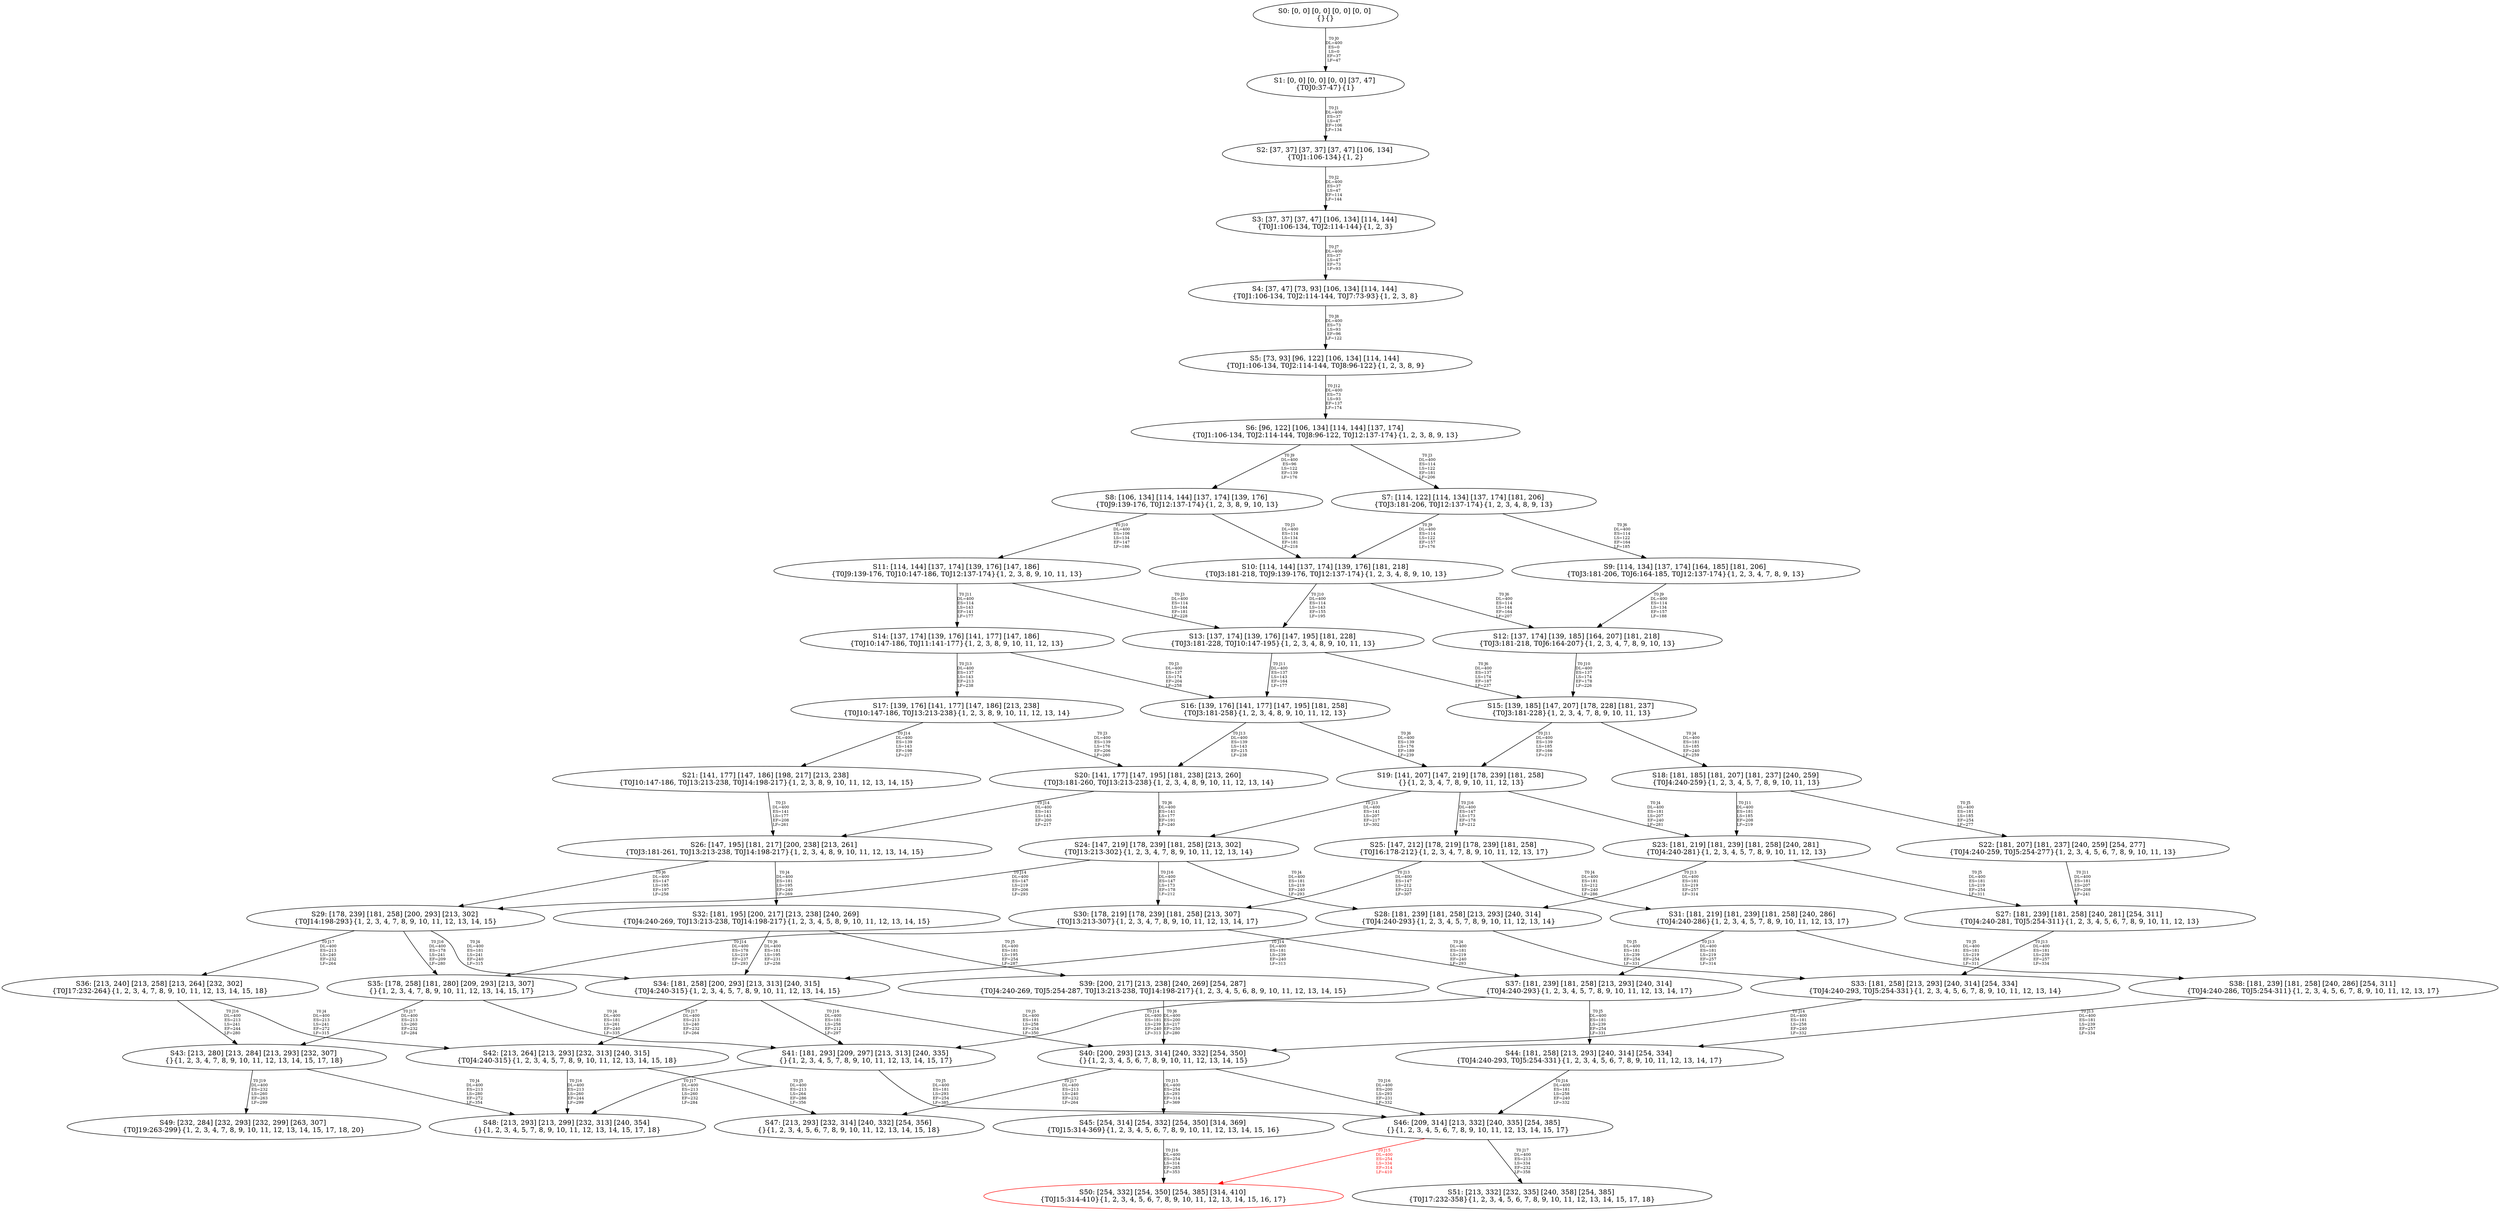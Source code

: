 digraph {
	S0[label="S0: [0, 0] [0, 0] [0, 0] [0, 0] \n{}{}"];
	S1[label="S1: [0, 0] [0, 0] [0, 0] [37, 47] \n{T0J0:37-47}{1}"];
	S2[label="S2: [37, 37] [37, 37] [37, 47] [106, 134] \n{T0J1:106-134}{1, 2}"];
	S3[label="S3: [37, 37] [37, 47] [106, 134] [114, 144] \n{T0J1:106-134, T0J2:114-144}{1, 2, 3}"];
	S4[label="S4: [37, 47] [73, 93] [106, 134] [114, 144] \n{T0J1:106-134, T0J2:114-144, T0J7:73-93}{1, 2, 3, 8}"];
	S5[label="S5: [73, 93] [96, 122] [106, 134] [114, 144] \n{T0J1:106-134, T0J2:114-144, T0J8:96-122}{1, 2, 3, 8, 9}"];
	S6[label="S6: [96, 122] [106, 134] [114, 144] [137, 174] \n{T0J1:106-134, T0J2:114-144, T0J8:96-122, T0J12:137-174}{1, 2, 3, 8, 9, 13}"];
	S7[label="S7: [114, 122] [114, 134] [137, 174] [181, 206] \n{T0J3:181-206, T0J12:137-174}{1, 2, 3, 4, 8, 9, 13}"];
	S8[label="S8: [106, 134] [114, 144] [137, 174] [139, 176] \n{T0J9:139-176, T0J12:137-174}{1, 2, 3, 8, 9, 10, 13}"];
	S9[label="S9: [114, 134] [137, 174] [164, 185] [181, 206] \n{T0J3:181-206, T0J6:164-185, T0J12:137-174}{1, 2, 3, 4, 7, 8, 9, 13}"];
	S10[label="S10: [114, 144] [137, 174] [139, 176] [181, 218] \n{T0J3:181-218, T0J9:139-176, T0J12:137-174}{1, 2, 3, 4, 8, 9, 10, 13}"];
	S11[label="S11: [114, 144] [137, 174] [139, 176] [147, 186] \n{T0J9:139-176, T0J10:147-186, T0J12:137-174}{1, 2, 3, 8, 9, 10, 11, 13}"];
	S12[label="S12: [137, 174] [139, 185] [164, 207] [181, 218] \n{T0J3:181-218, T0J6:164-207}{1, 2, 3, 4, 7, 8, 9, 10, 13}"];
	S13[label="S13: [137, 174] [139, 176] [147, 195] [181, 228] \n{T0J3:181-228, T0J10:147-195}{1, 2, 3, 4, 8, 9, 10, 11, 13}"];
	S14[label="S14: [137, 174] [139, 176] [141, 177] [147, 186] \n{T0J10:147-186, T0J11:141-177}{1, 2, 3, 8, 9, 10, 11, 12, 13}"];
	S15[label="S15: [139, 185] [147, 207] [178, 228] [181, 237] \n{T0J3:181-228}{1, 2, 3, 4, 7, 8, 9, 10, 11, 13}"];
	S16[label="S16: [139, 176] [141, 177] [147, 195] [181, 258] \n{T0J3:181-258}{1, 2, 3, 4, 8, 9, 10, 11, 12, 13}"];
	S17[label="S17: [139, 176] [141, 177] [147, 186] [213, 238] \n{T0J10:147-186, T0J13:213-238}{1, 2, 3, 8, 9, 10, 11, 12, 13, 14}"];
	S18[label="S18: [181, 185] [181, 207] [181, 237] [240, 259] \n{T0J4:240-259}{1, 2, 3, 4, 5, 7, 8, 9, 10, 11, 13}"];
	S19[label="S19: [141, 207] [147, 219] [178, 239] [181, 258] \n{}{1, 2, 3, 4, 7, 8, 9, 10, 11, 12, 13}"];
	S20[label="S20: [141, 177] [147, 195] [181, 238] [213, 260] \n{T0J3:181-260, T0J13:213-238}{1, 2, 3, 4, 8, 9, 10, 11, 12, 13, 14}"];
	S21[label="S21: [141, 177] [147, 186] [198, 217] [213, 238] \n{T0J10:147-186, T0J13:213-238, T0J14:198-217}{1, 2, 3, 8, 9, 10, 11, 12, 13, 14, 15}"];
	S22[label="S22: [181, 207] [181, 237] [240, 259] [254, 277] \n{T0J4:240-259, T0J5:254-277}{1, 2, 3, 4, 5, 6, 7, 8, 9, 10, 11, 13}"];
	S23[label="S23: [181, 219] [181, 239] [181, 258] [240, 281] \n{T0J4:240-281}{1, 2, 3, 4, 5, 7, 8, 9, 10, 11, 12, 13}"];
	S24[label="S24: [147, 219] [178, 239] [181, 258] [213, 302] \n{T0J13:213-302}{1, 2, 3, 4, 7, 8, 9, 10, 11, 12, 13, 14}"];
	S25[label="S25: [147, 212] [178, 219] [178, 239] [181, 258] \n{T0J16:178-212}{1, 2, 3, 4, 7, 8, 9, 10, 11, 12, 13, 17}"];
	S26[label="S26: [147, 195] [181, 217] [200, 238] [213, 261] \n{T0J3:181-261, T0J13:213-238, T0J14:198-217}{1, 2, 3, 4, 8, 9, 10, 11, 12, 13, 14, 15}"];
	S27[label="S27: [181, 239] [181, 258] [240, 281] [254, 311] \n{T0J4:240-281, T0J5:254-311}{1, 2, 3, 4, 5, 6, 7, 8, 9, 10, 11, 12, 13}"];
	S28[label="S28: [181, 239] [181, 258] [213, 293] [240, 314] \n{T0J4:240-293}{1, 2, 3, 4, 5, 7, 8, 9, 10, 11, 12, 13, 14}"];
	S29[label="S29: [178, 239] [181, 258] [200, 293] [213, 302] \n{T0J14:198-293}{1, 2, 3, 4, 7, 8, 9, 10, 11, 12, 13, 14, 15}"];
	S30[label="S30: [178, 219] [178, 239] [181, 258] [213, 307] \n{T0J13:213-307}{1, 2, 3, 4, 7, 8, 9, 10, 11, 12, 13, 14, 17}"];
	S31[label="S31: [181, 219] [181, 239] [181, 258] [240, 286] \n{T0J4:240-286}{1, 2, 3, 4, 5, 7, 8, 9, 10, 11, 12, 13, 17}"];
	S32[label="S32: [181, 195] [200, 217] [213, 238] [240, 269] \n{T0J4:240-269, T0J13:213-238, T0J14:198-217}{1, 2, 3, 4, 5, 8, 9, 10, 11, 12, 13, 14, 15}"];
	S33[label="S33: [181, 258] [213, 293] [240, 314] [254, 334] \n{T0J4:240-293, T0J5:254-331}{1, 2, 3, 4, 5, 6, 7, 8, 9, 10, 11, 12, 13, 14}"];
	S34[label="S34: [181, 258] [200, 293] [213, 313] [240, 315] \n{T0J4:240-315}{1, 2, 3, 4, 5, 7, 8, 9, 10, 11, 12, 13, 14, 15}"];
	S35[label="S35: [178, 258] [181, 280] [209, 293] [213, 307] \n{}{1, 2, 3, 4, 7, 8, 9, 10, 11, 12, 13, 14, 15, 17}"];
	S36[label="S36: [213, 240] [213, 258] [213, 264] [232, 302] \n{T0J17:232-264}{1, 2, 3, 4, 7, 8, 9, 10, 11, 12, 13, 14, 15, 18}"];
	S37[label="S37: [181, 239] [181, 258] [213, 293] [240, 314] \n{T0J4:240-293}{1, 2, 3, 4, 5, 7, 8, 9, 10, 11, 12, 13, 14, 17}"];
	S38[label="S38: [181, 239] [181, 258] [240, 286] [254, 311] \n{T0J4:240-286, T0J5:254-311}{1, 2, 3, 4, 5, 6, 7, 8, 9, 10, 11, 12, 13, 17}"];
	S39[label="S39: [200, 217] [213, 238] [240, 269] [254, 287] \n{T0J4:240-269, T0J5:254-287, T0J13:213-238, T0J14:198-217}{1, 2, 3, 4, 5, 6, 8, 9, 10, 11, 12, 13, 14, 15}"];
	S40[label="S40: [200, 293] [213, 314] [240, 332] [254, 350] \n{}{1, 2, 3, 4, 5, 6, 7, 8, 9, 10, 11, 12, 13, 14, 15}"];
	S41[label="S41: [181, 293] [209, 297] [213, 313] [240, 335] \n{}{1, 2, 3, 4, 5, 7, 8, 9, 10, 11, 12, 13, 14, 15, 17}"];
	S42[label="S42: [213, 264] [213, 293] [232, 313] [240, 315] \n{T0J4:240-315}{1, 2, 3, 4, 5, 7, 8, 9, 10, 11, 12, 13, 14, 15, 18}"];
	S43[label="S43: [213, 280] [213, 284] [213, 293] [232, 307] \n{}{1, 2, 3, 4, 7, 8, 9, 10, 11, 12, 13, 14, 15, 17, 18}"];
	S44[label="S44: [181, 258] [213, 293] [240, 314] [254, 334] \n{T0J4:240-293, T0J5:254-331}{1, 2, 3, 4, 5, 6, 7, 8, 9, 10, 11, 12, 13, 14, 17}"];
	S45[label="S45: [254, 314] [254, 332] [254, 350] [314, 369] \n{T0J15:314-369}{1, 2, 3, 4, 5, 6, 7, 8, 9, 10, 11, 12, 13, 14, 15, 16}"];
	S46[label="S46: [209, 314] [213, 332] [240, 335] [254, 385] \n{}{1, 2, 3, 4, 5, 6, 7, 8, 9, 10, 11, 12, 13, 14, 15, 17}"];
	S47[label="S47: [213, 293] [232, 314] [240, 332] [254, 356] \n{}{1, 2, 3, 4, 5, 6, 7, 8, 9, 10, 11, 12, 13, 14, 15, 18}"];
	S48[label="S48: [213, 293] [213, 299] [232, 313] [240, 354] \n{}{1, 2, 3, 4, 5, 7, 8, 9, 10, 11, 12, 13, 14, 15, 17, 18}"];
	S49[label="S49: [232, 284] [232, 293] [232, 299] [263, 307] \n{T0J19:263-299}{1, 2, 3, 4, 7, 8, 9, 10, 11, 12, 13, 14, 15, 17, 18, 20}"];
	S50[label="S50: [254, 332] [254, 350] [254, 385] [314, 410] \n{T0J15:314-410}{1, 2, 3, 4, 5, 6, 7, 8, 9, 10, 11, 12, 13, 14, 15, 16, 17}"];
	S51[label="S51: [213, 332] [232, 335] [240, 358] [254, 385] \n{T0J17:232-358}{1, 2, 3, 4, 5, 6, 7, 8, 9, 10, 11, 12, 13, 14, 15, 17, 18}"];
	S0 -> S1[label="T0 J0\nDL=400\nES=0\nLS=0\nEF=37\nLF=47",fontsize=8];
	S1 -> S2[label="T0 J1\nDL=400\nES=37\nLS=47\nEF=106\nLF=134",fontsize=8];
	S2 -> S3[label="T0 J2\nDL=400\nES=37\nLS=47\nEF=114\nLF=144",fontsize=8];
	S3 -> S4[label="T0 J7\nDL=400\nES=37\nLS=47\nEF=73\nLF=93",fontsize=8];
	S4 -> S5[label="T0 J8\nDL=400\nES=73\nLS=93\nEF=96\nLF=122",fontsize=8];
	S5 -> S6[label="T0 J12\nDL=400\nES=73\nLS=93\nEF=137\nLF=174",fontsize=8];
	S6 -> S7[label="T0 J3\nDL=400\nES=114\nLS=122\nEF=181\nLF=206",fontsize=8];
	S6 -> S8[label="T0 J9\nDL=400\nES=96\nLS=122\nEF=139\nLF=176",fontsize=8];
	S7 -> S9[label="T0 J6\nDL=400\nES=114\nLS=122\nEF=164\nLF=185",fontsize=8];
	S7 -> S10[label="T0 J9\nDL=400\nES=114\nLS=122\nEF=157\nLF=176",fontsize=8];
	S8 -> S10[label="T0 J3\nDL=400\nES=114\nLS=134\nEF=181\nLF=218",fontsize=8];
	S8 -> S11[label="T0 J10\nDL=400\nES=106\nLS=134\nEF=147\nLF=186",fontsize=8];
	S9 -> S12[label="T0 J9\nDL=400\nES=114\nLS=134\nEF=157\nLF=188",fontsize=8];
	S10 -> S12[label="T0 J6\nDL=400\nES=114\nLS=144\nEF=164\nLF=207",fontsize=8];
	S10 -> S13[label="T0 J10\nDL=400\nES=114\nLS=143\nEF=155\nLF=195",fontsize=8];
	S11 -> S13[label="T0 J3\nDL=400\nES=114\nLS=144\nEF=181\nLF=228",fontsize=8];
	S11 -> S14[label="T0 J11\nDL=400\nES=114\nLS=143\nEF=141\nLF=177",fontsize=8];
	S12 -> S15[label="T0 J10\nDL=400\nES=137\nLS=174\nEF=178\nLF=226",fontsize=8];
	S13 -> S15[label="T0 J6\nDL=400\nES=137\nLS=174\nEF=187\nLF=237",fontsize=8];
	S13 -> S16[label="T0 J11\nDL=400\nES=137\nLS=143\nEF=164\nLF=177",fontsize=8];
	S14 -> S16[label="T0 J3\nDL=400\nES=137\nLS=174\nEF=204\nLF=258",fontsize=8];
	S14 -> S17[label="T0 J13\nDL=400\nES=137\nLS=143\nEF=213\nLF=238",fontsize=8];
	S15 -> S18[label="T0 J4\nDL=400\nES=181\nLS=185\nEF=240\nLF=259",fontsize=8];
	S15 -> S19[label="T0 J11\nDL=400\nES=139\nLS=185\nEF=166\nLF=219",fontsize=8];
	S16 -> S19[label="T0 J6\nDL=400\nES=139\nLS=176\nEF=189\nLF=239",fontsize=8];
	S16 -> S20[label="T0 J13\nDL=400\nES=139\nLS=143\nEF=215\nLF=238",fontsize=8];
	S17 -> S20[label="T0 J3\nDL=400\nES=139\nLS=176\nEF=206\nLF=260",fontsize=8];
	S17 -> S21[label="T0 J14\nDL=400\nES=139\nLS=143\nEF=198\nLF=217",fontsize=8];
	S18 -> S22[label="T0 J5\nDL=400\nES=181\nLS=185\nEF=254\nLF=277",fontsize=8];
	S18 -> S23[label="T0 J11\nDL=400\nES=181\nLS=185\nEF=208\nLF=219",fontsize=8];
	S19 -> S23[label="T0 J4\nDL=400\nES=181\nLS=207\nEF=240\nLF=281",fontsize=8];
	S19 -> S24[label="T0 J13\nDL=400\nES=141\nLS=207\nEF=217\nLF=302",fontsize=8];
	S19 -> S25[label="T0 J16\nDL=400\nES=147\nLS=173\nEF=178\nLF=212",fontsize=8];
	S20 -> S24[label="T0 J6\nDL=400\nES=141\nLS=177\nEF=191\nLF=240",fontsize=8];
	S20 -> S26[label="T0 J14\nDL=400\nES=141\nLS=143\nEF=200\nLF=217",fontsize=8];
	S21 -> S26[label="T0 J3\nDL=400\nES=141\nLS=177\nEF=208\nLF=261",fontsize=8];
	S22 -> S27[label="T0 J11\nDL=400\nES=181\nLS=207\nEF=208\nLF=241",fontsize=8];
	S23 -> S27[label="T0 J5\nDL=400\nES=181\nLS=219\nEF=254\nLF=311",fontsize=8];
	S23 -> S28[label="T0 J13\nDL=400\nES=181\nLS=219\nEF=257\nLF=314",fontsize=8];
	S24 -> S28[label="T0 J4\nDL=400\nES=181\nLS=219\nEF=240\nLF=293",fontsize=8];
	S24 -> S29[label="T0 J14\nDL=400\nES=147\nLS=219\nEF=206\nLF=293",fontsize=8];
	S24 -> S30[label="T0 J16\nDL=400\nES=147\nLS=173\nEF=178\nLF=212",fontsize=8];
	S25 -> S31[label="T0 J4\nDL=400\nES=181\nLS=212\nEF=240\nLF=286",fontsize=8];
	S25 -> S30[label="T0 J13\nDL=400\nES=147\nLS=212\nEF=223\nLF=307",fontsize=8];
	S26 -> S32[label="T0 J4\nDL=400\nES=181\nLS=195\nEF=240\nLF=269",fontsize=8];
	S26 -> S29[label="T0 J6\nDL=400\nES=147\nLS=195\nEF=197\nLF=258",fontsize=8];
	S27 -> S33[label="T0 J13\nDL=400\nES=181\nLS=239\nEF=257\nLF=334",fontsize=8];
	S28 -> S33[label="T0 J5\nDL=400\nES=181\nLS=239\nEF=254\nLF=331",fontsize=8];
	S28 -> S34[label="T0 J14\nDL=400\nES=181\nLS=239\nEF=240\nLF=313",fontsize=8];
	S29 -> S34[label="T0 J4\nDL=400\nES=181\nLS=241\nEF=240\nLF=315",fontsize=8];
	S29 -> S35[label="T0 J16\nDL=400\nES=178\nLS=241\nEF=209\nLF=280",fontsize=8];
	S29 -> S36[label="T0 J17\nDL=400\nES=213\nLS=240\nEF=232\nLF=264",fontsize=8];
	S30 -> S37[label="T0 J4\nDL=400\nES=181\nLS=219\nEF=240\nLF=293",fontsize=8];
	S30 -> S35[label="T0 J14\nDL=400\nES=178\nLS=219\nEF=237\nLF=293",fontsize=8];
	S31 -> S38[label="T0 J5\nDL=400\nES=181\nLS=219\nEF=254\nLF=311",fontsize=8];
	S31 -> S37[label="T0 J13\nDL=400\nES=181\nLS=219\nEF=257\nLF=314",fontsize=8];
	S32 -> S39[label="T0 J5\nDL=400\nES=181\nLS=195\nEF=254\nLF=287",fontsize=8];
	S32 -> S34[label="T0 J6\nDL=400\nES=181\nLS=195\nEF=231\nLF=258",fontsize=8];
	S33 -> S40[label="T0 J14\nDL=400\nES=181\nLS=258\nEF=240\nLF=332",fontsize=8];
	S34 -> S40[label="T0 J5\nDL=400\nES=181\nLS=258\nEF=254\nLF=350",fontsize=8];
	S34 -> S41[label="T0 J16\nDL=400\nES=181\nLS=258\nEF=212\nLF=297",fontsize=8];
	S34 -> S42[label="T0 J17\nDL=400\nES=213\nLS=240\nEF=232\nLF=264",fontsize=8];
	S35 -> S41[label="T0 J4\nDL=400\nES=181\nLS=261\nEF=240\nLF=335",fontsize=8];
	S35 -> S43[label="T0 J17\nDL=400\nES=213\nLS=260\nEF=232\nLF=284",fontsize=8];
	S36 -> S42[label="T0 J4\nDL=400\nES=213\nLS=241\nEF=272\nLF=315",fontsize=8];
	S36 -> S43[label="T0 J16\nDL=400\nES=213\nLS=241\nEF=244\nLF=280",fontsize=8];
	S37 -> S44[label="T0 J5\nDL=400\nES=181\nLS=239\nEF=254\nLF=331",fontsize=8];
	S37 -> S41[label="T0 J14\nDL=400\nES=181\nLS=239\nEF=240\nLF=313",fontsize=8];
	S38 -> S44[label="T0 J13\nDL=400\nES=181\nLS=239\nEF=257\nLF=334",fontsize=8];
	S39 -> S40[label="T0 J6\nDL=400\nES=200\nLS=217\nEF=250\nLF=280",fontsize=8];
	S40 -> S45[label="T0 J15\nDL=400\nES=254\nLS=293\nEF=314\nLF=369",fontsize=8];
	S40 -> S46[label="T0 J16\nDL=400\nES=200\nLS=293\nEF=231\nLF=332",fontsize=8];
	S40 -> S47[label="T0 J17\nDL=400\nES=213\nLS=240\nEF=232\nLF=264",fontsize=8];
	S41 -> S46[label="T0 J5\nDL=400\nES=181\nLS=293\nEF=254\nLF=385",fontsize=8];
	S41 -> S48[label="T0 J17\nDL=400\nES=213\nLS=260\nEF=232\nLF=284",fontsize=8];
	S42 -> S47[label="T0 J5\nDL=400\nES=213\nLS=264\nEF=286\nLF=356",fontsize=8];
	S42 -> S48[label="T0 J16\nDL=400\nES=213\nLS=260\nEF=244\nLF=299",fontsize=8];
	S43 -> S48[label="T0 J4\nDL=400\nES=213\nLS=280\nEF=272\nLF=354",fontsize=8];
	S43 -> S49[label="T0 J19\nDL=400\nES=232\nLS=260\nEF=263\nLF=299",fontsize=8];
	S44 -> S46[label="T0 J14\nDL=400\nES=181\nLS=258\nEF=240\nLF=332",fontsize=8];
	S45 -> S50[label="T0 J16\nDL=400\nES=254\nLS=314\nEF=285\nLF=353",fontsize=8];
	S46 -> S50[label="T0 J15\nDL=400\nES=254\nLS=334\nEF=314\nLF=410",color=Red,fontcolor=Red,fontsize=8];
S50[color=Red];
	S46 -> S51[label="T0 J17\nDL=400\nES=213\nLS=334\nEF=232\nLF=358",fontsize=8];
}
